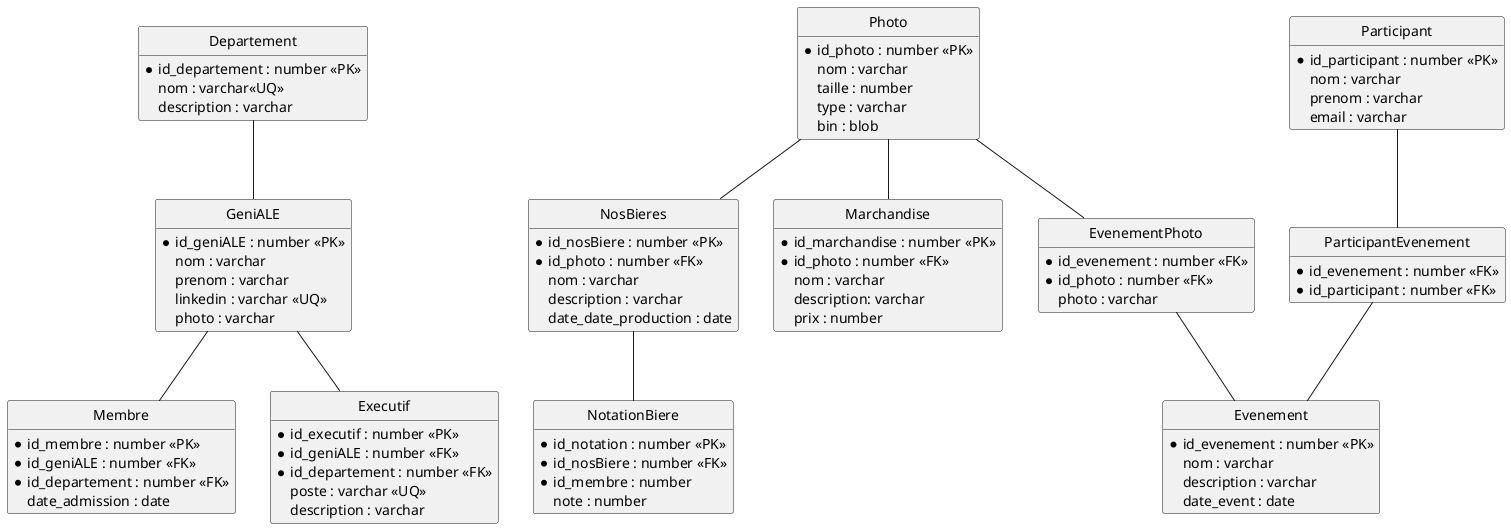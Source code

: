 @startuml MLD-DataBase
skinparam style strictuml
skinparam packageStyle rect
skinparam defaultfontname xkcd Script
hide empty members

entity Membre{
    * id_membre : number <<PK>>
    * id_geniALE : number <<FK>>
    * id_departement : number <<FK>>
    date_admission : date
}

entity GeniALE{
    * id_geniALE : number <<PK>>
    nom : varchar
    prenom : varchar
    linkedin : varchar <<UQ>>
    photo : varchar
}

entity Executif{
    * id_executif : number <<PK>>
    * id_geniALE : number <<FK>>
    * id_departement : number <<FK>>
    poste : varchar <<UQ>>
    description : varchar  
}
entity Departement{
    * id_departement : number <<PK>>
    nom : varchar<<UQ>>
    description : varchar
}
entity NosBieres{
    * id_nosBiere : number <<PK>>
    * id_photo : number <<FK>>
    nom : varchar
    description : varchar
    date_date_production : date 
}

entity NotationBiere{
    * id_notation : number <<PK>>
    * id_nosBiere : number <<FK>>
    * id_membre : number
    note : number 
}

entity Photo{
    * id_photo : number <<PK>>
    nom : varchar
    taille : number
    type : varchar
    bin : blob
}

entity Marchandise{
    * id_marchandise : number <<PK>>
    * id_photo : number <<FK>>
    nom : varchar
    description: varchar
    prix : number    
}

entity EvenementPhoto{
    * id_evenement : number <<FK>>
    * id_photo : number <<FK>>
    photo : varchar
}

entity Evenement{
    * id_evenement : number <<PK>>
    nom : varchar
    description : varchar
    date_event : date
}

entity ParticipantEvenement{
    * id_evenement : number <<FK>>
    * id_participant : number <<FK>>
}

entity Participant{
    * id_participant : number <<PK>>
    nom : varchar
    prenom : varchar
    email : varchar
}


GeniALE -- Membre 
GeniALE -- Executif
Departement -- GeniALE


Participant -- ParticipantEvenement
ParticipantEvenement -- Evenement
EvenementPhoto -- Evenement
Photo -- EvenementPhoto
Photo -- NosBieres
Photo -- Marchandise

NosBieres -- NotationBiere
@enduml
